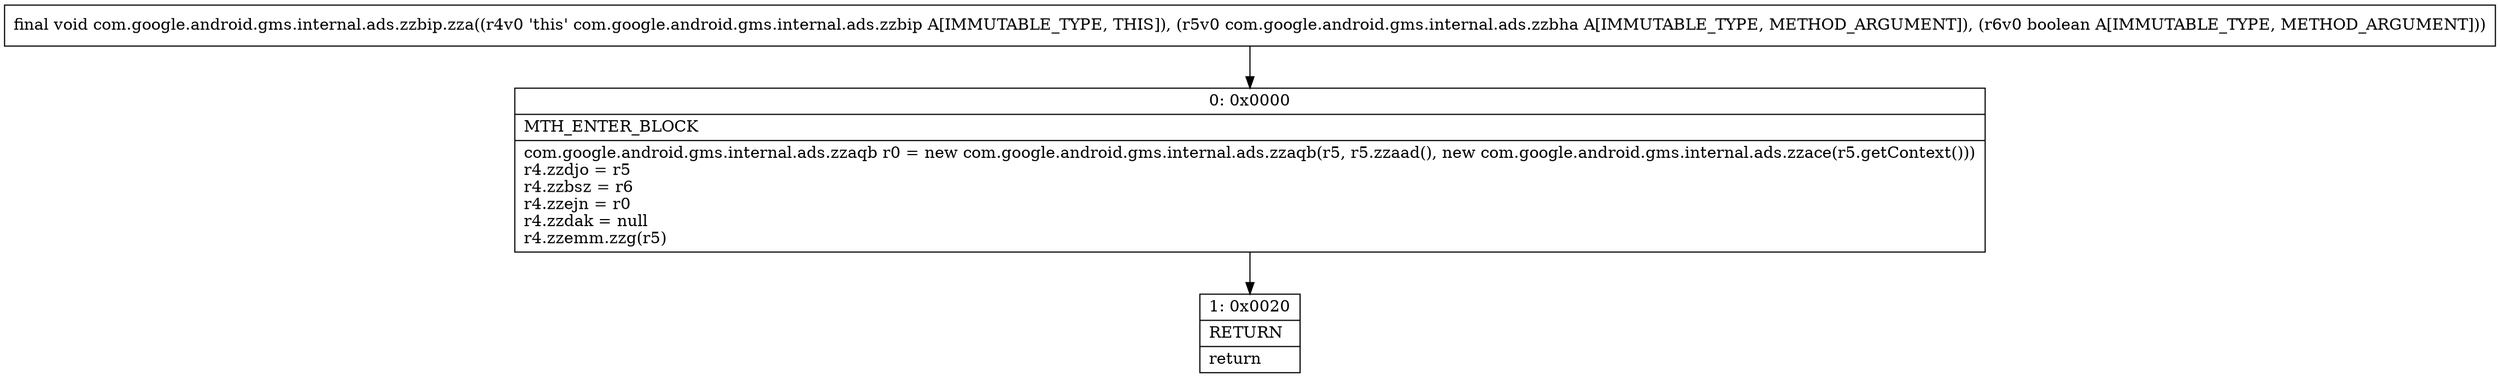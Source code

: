 digraph "CFG forcom.google.android.gms.internal.ads.zzbip.zza(Lcom\/google\/android\/gms\/internal\/ads\/zzbha;Z)V" {
Node_0 [shape=record,label="{0\:\ 0x0000|MTH_ENTER_BLOCK\l|com.google.android.gms.internal.ads.zzaqb r0 = new com.google.android.gms.internal.ads.zzaqb(r5, r5.zzaad(), new com.google.android.gms.internal.ads.zzace(r5.getContext()))\lr4.zzdjo = r5\lr4.zzbsz = r6\lr4.zzejn = r0\lr4.zzdak = null\lr4.zzemm.zzg(r5)\l}"];
Node_1 [shape=record,label="{1\:\ 0x0020|RETURN\l|return\l}"];
MethodNode[shape=record,label="{final void com.google.android.gms.internal.ads.zzbip.zza((r4v0 'this' com.google.android.gms.internal.ads.zzbip A[IMMUTABLE_TYPE, THIS]), (r5v0 com.google.android.gms.internal.ads.zzbha A[IMMUTABLE_TYPE, METHOD_ARGUMENT]), (r6v0 boolean A[IMMUTABLE_TYPE, METHOD_ARGUMENT])) }"];
MethodNode -> Node_0;
Node_0 -> Node_1;
}


